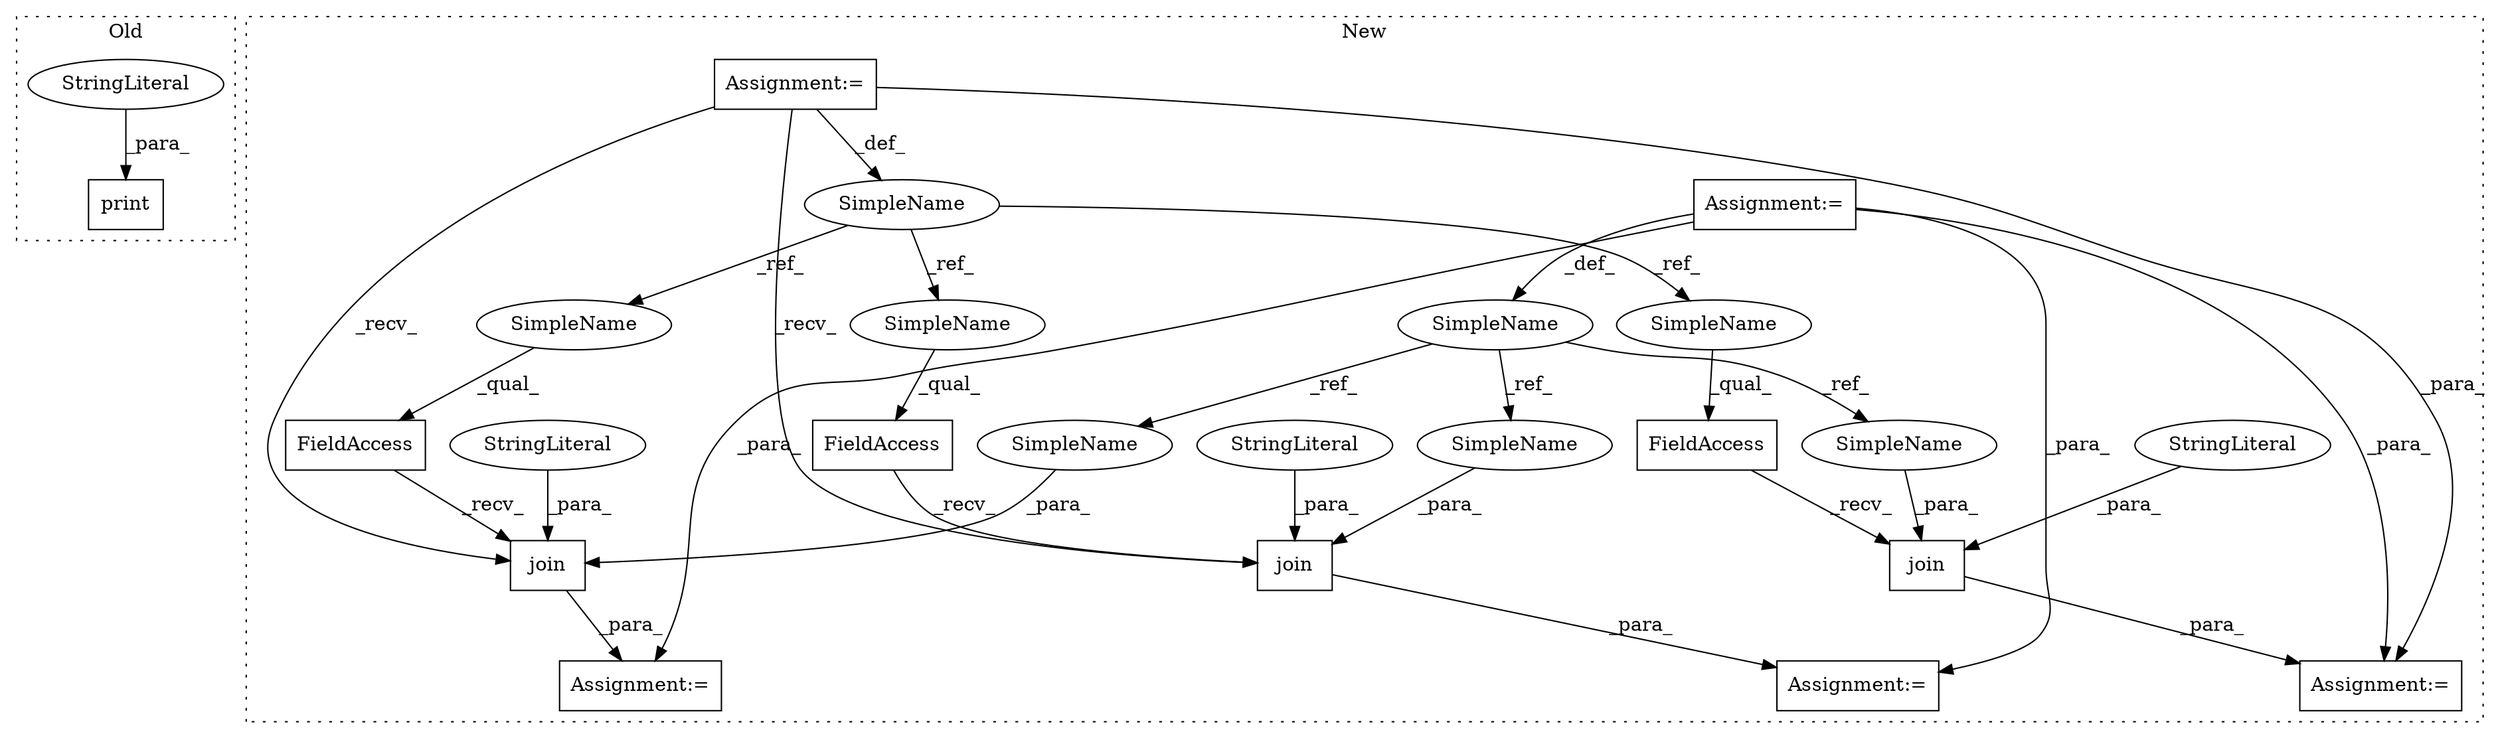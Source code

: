 digraph G {
subgraph cluster0 {
1 [label="print" a="32" s="891,952" l="6,1" shape="box"];
15 [label="StringLiteral" a="45" s="897" l="55" shape="ellipse"];
label = "Old";
style="dotted";
}
subgraph cluster1 {
2 [label="join" a="32" s="1168,1195" l="5,1" shape="box"];
3 [label="FieldAccess" a="22" s="1160" l="7" shape="box"];
4 [label="SimpleName" a="42" s="200" l="2" shape="ellipse"];
5 [label="FieldAccess" a="22" s="1037" l="7" shape="box"];
6 [label="FieldAccess" a="22" s="1102" l="7" shape="box"];
7 [label="SimpleName" a="42" s="997" l="10" shape="ellipse"];
8 [label="join" a="32" s="1045,1079" l="5,1" shape="box"];
9 [label="StringLiteral" a="45" s="1061" l="18" shape="ellipse"];
10 [label="join" a="32" s="1110,1143" l="5,1" shape="box"];
11 [label="StringLiteral" a="45" s="1126" l="17" shape="ellipse"];
12 [label="StringLiteral" a="45" s="1184" l="11" shape="ellipse"];
13 [label="Assignment:=" a="7" s="1159" l="1" shape="box"];
14 [label="Assignment:=" a="7" s="1101" l="1" shape="box"];
16 [label="Assignment:=" a="7" s="1007" l="1" shape="box"];
17 [label="Assignment:=" a="7" s="200" l="2" shape="box"];
18 [label="Assignment:=" a="7" s="1036" l="1" shape="box"];
19 [label="SimpleName" a="42" s="1173" l="10" shape="ellipse"];
20 [label="SimpleName" a="42" s="1115" l="10" shape="ellipse"];
21 [label="SimpleName" a="42" s="1050" l="10" shape="ellipse"];
22 [label="SimpleName" a="42" s="1102" l="2" shape="ellipse"];
23 [label="SimpleName" a="42" s="1037" l="2" shape="ellipse"];
24 [label="SimpleName" a="42" s="1160" l="2" shape="ellipse"];
label = "New";
style="dotted";
}
2 -> 13 [label="_para_"];
3 -> 2 [label="_recv_"];
4 -> 23 [label="_ref_"];
4 -> 24 [label="_ref_"];
4 -> 22 [label="_ref_"];
5 -> 8 [label="_recv_"];
6 -> 10 [label="_recv_"];
7 -> 19 [label="_ref_"];
7 -> 20 [label="_ref_"];
7 -> 21 [label="_ref_"];
8 -> 18 [label="_para_"];
9 -> 8 [label="_para_"];
10 -> 14 [label="_para_"];
11 -> 10 [label="_para_"];
12 -> 2 [label="_para_"];
15 -> 1 [label="_para_"];
16 -> 18 [label="_para_"];
16 -> 13 [label="_para_"];
16 -> 7 [label="_def_"];
16 -> 14 [label="_para_"];
17 -> 4 [label="_def_"];
17 -> 8 [label="_recv_"];
17 -> 10 [label="_recv_"];
17 -> 13 [label="_para_"];
19 -> 2 [label="_para_"];
20 -> 10 [label="_para_"];
21 -> 8 [label="_para_"];
22 -> 6 [label="_qual_"];
23 -> 5 [label="_qual_"];
24 -> 3 [label="_qual_"];
}